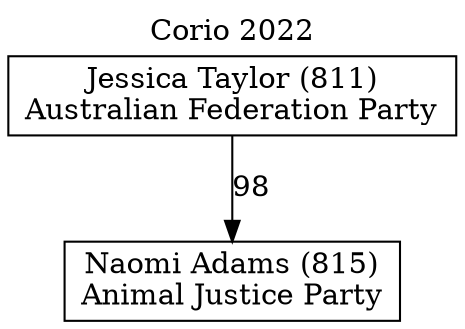 // House preference flow
digraph "Naomi Adams (815)_Corio_2022" {
	graph [label="Corio 2022" labelloc=t mclimit=10]
	node [shape=box]
	"Naomi Adams (815)" [label="Naomi Adams (815)
Animal Justice Party"]
	"Jessica Taylor (811)" [label="Jessica Taylor (811)
Australian Federation Party"]
	"Jessica Taylor (811)" -> "Naomi Adams (815)" [label=98]
}
